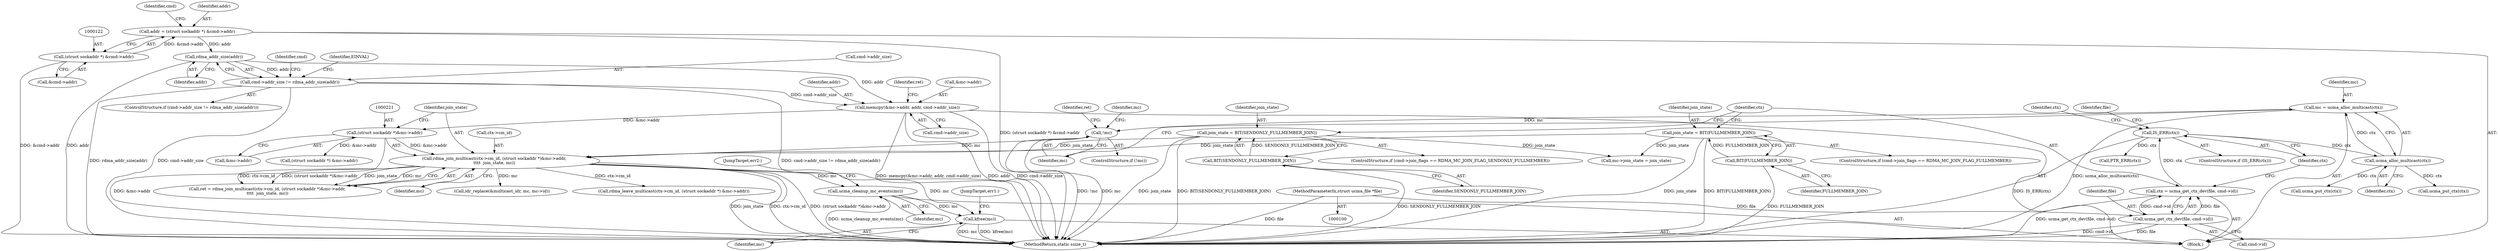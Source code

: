 digraph "0_linux_cb2595c1393b4a5211534e6f0a0fbad369e21ad8_0@API" {
"1000307" [label="(Call,kfree(mc))"];
"1000216" [label="(Call,rdma_join_multicast(ctx->cm_id, (struct sockaddr *)&mc->addr,\n\t\t\t\t  join_state, mc))"];
"1000220" [label="(Call,(struct sockaddr *)&mc->addr)"];
"1000205" [label="(Call,memcpy(&mc->addr, addr, cmd->addr_size))"];
"1000132" [label="(Call,rdma_addr_size(addr))"];
"1000119" [label="(Call,addr = (struct sockaddr *) &cmd->addr)"];
"1000121" [label="(Call,(struct sockaddr *) &cmd->addr)"];
"1000128" [label="(Call,cmd->addr_size != rdma_addr_size(addr))"];
"1000154" [label="(Call,join_state = BIT(SENDONLY_FULLMEMBER_JOIN))"];
"1000156" [label="(Call,BIT(SENDONLY_FULLMEMBER_JOIN))"];
"1000143" [label="(Call,join_state = BIT(FULLMEMBER_JOIN))"];
"1000145" [label="(Call,BIT(FULLMEMBER_JOIN))"];
"1000185" [label="(Call,!mc)"];
"1000180" [label="(Call,mc = ucma_alloc_multicast(ctx))"];
"1000182" [label="(Call,ucma_alloc_multicast(ctx))"];
"1000170" [label="(Call,IS_ERR(ctx))"];
"1000162" [label="(Call,ctx = ucma_get_ctx_dev(file, cmd->id))"];
"1000164" [label="(Call,ucma_get_ctx_dev(file, cmd->id))"];
"1000101" [label="(MethodParameterIn,struct ucma_file *file)"];
"1000287" [label="(Call,ucma_cleanup_mc_events(mc))"];
"1000182" [label="(Call,ucma_alloc_multicast(ctx))"];
"1000166" [label="(Call,cmd->id)"];
"1000307" [label="(Call,kfree(mc))"];
"1000287" [label="(Call,ucma_cleanup_mc_events(mc))"];
"1000128" [label="(Call,cmd->addr_size != rdma_addr_size(addr))"];
"1000319" [label="(MethodReturn,static ssize_t)"];
"1000220" [label="(Call,(struct sockaddr *)&mc->addr)"];
"1000315" [label="(Call,ucma_put_ctx(ctx))"];
"1000281" [label="(Call,(struct sockaddr *) &mc->addr)"];
"1000186" [label="(Identifier,mc)"];
"1000257" [label="(Call,idr_replace(&multicast_idr, mc, mc->id))"];
"1000143" [label="(Call,join_state = BIT(FULLMEMBER_JOIN))"];
"1000130" [label="(Identifier,cmd)"];
"1000137" [label="(ControlStructure,if (cmd->join_flags == RDMA_MC_JOIN_FLAG_FULLMEMBER))"];
"1000215" [label="(Identifier,ret)"];
"1000222" [label="(Call,&mc->addr)"];
"1000180" [label="(Call,mc = ucma_alloc_multicast(ctx))"];
"1000205" [label="(Call,memcpy(&mc->addr, addr, cmd->addr_size))"];
"1000206" [label="(Call,&mc->addr)"];
"1000104" [label="(Block,)"];
"1000277" [label="(Call,rdma_leave_multicast(ctx->cm_id, (struct sockaddr *) &mc->addr))"];
"1000155" [label="(Identifier,join_state)"];
"1000157" [label="(Identifier,SENDONLY_FULLMEMBER_JOIN)"];
"1000140" [label="(Identifier,cmd)"];
"1000210" [label="(Identifier,addr)"];
"1000181" [label="(Identifier,mc)"];
"1000189" [label="(Identifier,ret)"];
"1000171" [label="(Identifier,ctx)"];
"1000165" [label="(Identifier,file)"];
"1000120" [label="(Identifier,addr)"];
"1000184" [label="(ControlStructure,if (!mc))"];
"1000156" [label="(Call,BIT(SENDONLY_FULLMEMBER_JOIN))"];
"1000164" [label="(Call,ucma_get_ctx_dev(file, cmd->id))"];
"1000119" [label="(Call,addr = (struct sockaddr *) &cmd->addr)"];
"1000101" [label="(MethodParameterIn,struct ucma_file *file)"];
"1000136" [label="(Identifier,EINVAL)"];
"1000309" [label="(JumpTarget,err1:)"];
"1000214" [label="(Call,ret = rdma_join_multicast(ctx->cm_id, (struct sockaddr *)&mc->addr,\n\t\t\t\t  join_state, mc))"];
"1000216" [label="(Call,rdma_join_multicast(ctx->cm_id, (struct sockaddr *)&mc->addr,\n\t\t\t\t  join_state, mc))"];
"1000308" [label="(Identifier,mc)"];
"1000148" [label="(ControlStructure,if (cmd->join_flags == RDMA_MC_JOIN_FLAG_SENDONLY_FULLMEMBER))"];
"1000169" [label="(ControlStructure,if (IS_ERR(ctx)))"];
"1000289" [label="(JumpTarget,err2:)"];
"1000211" [label="(Call,cmd->addr_size)"];
"1000146" [label="(Identifier,FULLMEMBER_JOIN)"];
"1000129" [label="(Call,cmd->addr_size)"];
"1000217" [label="(Call,ctx->cm_id)"];
"1000133" [label="(Identifier,addr)"];
"1000183" [label="(Identifier,ctx)"];
"1000178" [label="(Identifier,file)"];
"1000127" [label="(ControlStructure,if (cmd->addr_size != rdma_addr_size(addr)))"];
"1000162" [label="(Call,ctx = ucma_get_ctx_dev(file, cmd->id))"];
"1000163" [label="(Identifier,ctx)"];
"1000195" [label="(Identifier,mc)"];
"1000154" [label="(Call,join_state = BIT(SENDONLY_FULLMEMBER_JOIN))"];
"1000272" [label="(Call,ucma_put_ctx(ctx))"];
"1000226" [label="(Identifier,join_state)"];
"1000288" [label="(Identifier,mc)"];
"1000132" [label="(Call,rdma_addr_size(addr))"];
"1000170" [label="(Call,IS_ERR(ctx))"];
"1000174" [label="(Identifier,ctx)"];
"1000145" [label="(Call,BIT(FULLMEMBER_JOIN))"];
"1000173" [label="(Call,PTR_ERR(ctx))"];
"1000185" [label="(Call,!mc)"];
"1000193" [label="(Call,mc->join_state = join_state)"];
"1000121" [label="(Call,(struct sockaddr *) &cmd->addr)"];
"1000123" [label="(Call,&cmd->addr)"];
"1000227" [label="(Identifier,mc)"];
"1000144" [label="(Identifier,join_state)"];
"1000307" -> "1000104"  [label="AST: "];
"1000307" -> "1000308"  [label="CFG: "];
"1000308" -> "1000307"  [label="AST: "];
"1000309" -> "1000307"  [label="CFG: "];
"1000307" -> "1000319"  [label="DDG: kfree(mc)"];
"1000307" -> "1000319"  [label="DDG: mc"];
"1000216" -> "1000307"  [label="DDG: mc"];
"1000287" -> "1000307"  [label="DDG: mc"];
"1000216" -> "1000214"  [label="AST: "];
"1000216" -> "1000227"  [label="CFG: "];
"1000217" -> "1000216"  [label="AST: "];
"1000220" -> "1000216"  [label="AST: "];
"1000226" -> "1000216"  [label="AST: "];
"1000227" -> "1000216"  [label="AST: "];
"1000214" -> "1000216"  [label="CFG: "];
"1000216" -> "1000319"  [label="DDG: join_state"];
"1000216" -> "1000319"  [label="DDG: ctx->cm_id"];
"1000216" -> "1000319"  [label="DDG: (struct sockaddr *)&mc->addr"];
"1000216" -> "1000214"  [label="DDG: ctx->cm_id"];
"1000216" -> "1000214"  [label="DDG: (struct sockaddr *)&mc->addr"];
"1000216" -> "1000214"  [label="DDG: join_state"];
"1000216" -> "1000214"  [label="DDG: mc"];
"1000220" -> "1000216"  [label="DDG: &mc->addr"];
"1000154" -> "1000216"  [label="DDG: join_state"];
"1000143" -> "1000216"  [label="DDG: join_state"];
"1000185" -> "1000216"  [label="DDG: mc"];
"1000216" -> "1000257"  [label="DDG: mc"];
"1000216" -> "1000277"  [label="DDG: ctx->cm_id"];
"1000216" -> "1000287"  [label="DDG: mc"];
"1000220" -> "1000222"  [label="CFG: "];
"1000221" -> "1000220"  [label="AST: "];
"1000222" -> "1000220"  [label="AST: "];
"1000226" -> "1000220"  [label="CFG: "];
"1000220" -> "1000319"  [label="DDG: &mc->addr"];
"1000205" -> "1000220"  [label="DDG: &mc->addr"];
"1000220" -> "1000281"  [label="DDG: &mc->addr"];
"1000205" -> "1000104"  [label="AST: "];
"1000205" -> "1000211"  [label="CFG: "];
"1000206" -> "1000205"  [label="AST: "];
"1000210" -> "1000205"  [label="AST: "];
"1000211" -> "1000205"  [label="AST: "];
"1000215" -> "1000205"  [label="CFG: "];
"1000205" -> "1000319"  [label="DDG: addr"];
"1000205" -> "1000319"  [label="DDG: cmd->addr_size"];
"1000205" -> "1000319"  [label="DDG: memcpy(&mc->addr, addr, cmd->addr_size)"];
"1000132" -> "1000205"  [label="DDG: addr"];
"1000128" -> "1000205"  [label="DDG: cmd->addr_size"];
"1000132" -> "1000128"  [label="AST: "];
"1000132" -> "1000133"  [label="CFG: "];
"1000133" -> "1000132"  [label="AST: "];
"1000128" -> "1000132"  [label="CFG: "];
"1000132" -> "1000319"  [label="DDG: addr"];
"1000132" -> "1000128"  [label="DDG: addr"];
"1000119" -> "1000132"  [label="DDG: addr"];
"1000119" -> "1000104"  [label="AST: "];
"1000119" -> "1000121"  [label="CFG: "];
"1000120" -> "1000119"  [label="AST: "];
"1000121" -> "1000119"  [label="AST: "];
"1000130" -> "1000119"  [label="CFG: "];
"1000119" -> "1000319"  [label="DDG: (struct sockaddr *) &cmd->addr"];
"1000121" -> "1000119"  [label="DDG: &cmd->addr"];
"1000121" -> "1000123"  [label="CFG: "];
"1000122" -> "1000121"  [label="AST: "];
"1000123" -> "1000121"  [label="AST: "];
"1000121" -> "1000319"  [label="DDG: &cmd->addr"];
"1000128" -> "1000127"  [label="AST: "];
"1000129" -> "1000128"  [label="AST: "];
"1000136" -> "1000128"  [label="CFG: "];
"1000140" -> "1000128"  [label="CFG: "];
"1000128" -> "1000319"  [label="DDG: rdma_addr_size(addr)"];
"1000128" -> "1000319"  [label="DDG: cmd->addr_size"];
"1000128" -> "1000319"  [label="DDG: cmd->addr_size != rdma_addr_size(addr)"];
"1000154" -> "1000148"  [label="AST: "];
"1000154" -> "1000156"  [label="CFG: "];
"1000155" -> "1000154"  [label="AST: "];
"1000156" -> "1000154"  [label="AST: "];
"1000163" -> "1000154"  [label="CFG: "];
"1000154" -> "1000319"  [label="DDG: join_state"];
"1000154" -> "1000319"  [label="DDG: BIT(SENDONLY_FULLMEMBER_JOIN)"];
"1000156" -> "1000154"  [label="DDG: SENDONLY_FULLMEMBER_JOIN"];
"1000154" -> "1000193"  [label="DDG: join_state"];
"1000156" -> "1000157"  [label="CFG: "];
"1000157" -> "1000156"  [label="AST: "];
"1000156" -> "1000319"  [label="DDG: SENDONLY_FULLMEMBER_JOIN"];
"1000143" -> "1000137"  [label="AST: "];
"1000143" -> "1000145"  [label="CFG: "];
"1000144" -> "1000143"  [label="AST: "];
"1000145" -> "1000143"  [label="AST: "];
"1000163" -> "1000143"  [label="CFG: "];
"1000143" -> "1000319"  [label="DDG: join_state"];
"1000143" -> "1000319"  [label="DDG: BIT(FULLMEMBER_JOIN)"];
"1000145" -> "1000143"  [label="DDG: FULLMEMBER_JOIN"];
"1000143" -> "1000193"  [label="DDG: join_state"];
"1000145" -> "1000146"  [label="CFG: "];
"1000146" -> "1000145"  [label="AST: "];
"1000145" -> "1000319"  [label="DDG: FULLMEMBER_JOIN"];
"1000185" -> "1000184"  [label="AST: "];
"1000185" -> "1000186"  [label="CFG: "];
"1000186" -> "1000185"  [label="AST: "];
"1000189" -> "1000185"  [label="CFG: "];
"1000195" -> "1000185"  [label="CFG: "];
"1000185" -> "1000319"  [label="DDG: !mc"];
"1000185" -> "1000319"  [label="DDG: mc"];
"1000180" -> "1000185"  [label="DDG: mc"];
"1000180" -> "1000104"  [label="AST: "];
"1000180" -> "1000182"  [label="CFG: "];
"1000181" -> "1000180"  [label="AST: "];
"1000182" -> "1000180"  [label="AST: "];
"1000186" -> "1000180"  [label="CFG: "];
"1000180" -> "1000319"  [label="DDG: ucma_alloc_multicast(ctx)"];
"1000182" -> "1000180"  [label="DDG: ctx"];
"1000182" -> "1000183"  [label="CFG: "];
"1000183" -> "1000182"  [label="AST: "];
"1000170" -> "1000182"  [label="DDG: ctx"];
"1000182" -> "1000272"  [label="DDG: ctx"];
"1000182" -> "1000315"  [label="DDG: ctx"];
"1000170" -> "1000169"  [label="AST: "];
"1000170" -> "1000171"  [label="CFG: "];
"1000171" -> "1000170"  [label="AST: "];
"1000174" -> "1000170"  [label="CFG: "];
"1000178" -> "1000170"  [label="CFG: "];
"1000170" -> "1000319"  [label="DDG: IS_ERR(ctx)"];
"1000162" -> "1000170"  [label="DDG: ctx"];
"1000170" -> "1000173"  [label="DDG: ctx"];
"1000162" -> "1000104"  [label="AST: "];
"1000162" -> "1000164"  [label="CFG: "];
"1000163" -> "1000162"  [label="AST: "];
"1000164" -> "1000162"  [label="AST: "];
"1000171" -> "1000162"  [label="CFG: "];
"1000162" -> "1000319"  [label="DDG: ucma_get_ctx_dev(file, cmd->id)"];
"1000164" -> "1000162"  [label="DDG: file"];
"1000164" -> "1000162"  [label="DDG: cmd->id"];
"1000164" -> "1000166"  [label="CFG: "];
"1000165" -> "1000164"  [label="AST: "];
"1000166" -> "1000164"  [label="AST: "];
"1000164" -> "1000319"  [label="DDG: cmd->id"];
"1000164" -> "1000319"  [label="DDG: file"];
"1000101" -> "1000164"  [label="DDG: file"];
"1000101" -> "1000100"  [label="AST: "];
"1000101" -> "1000319"  [label="DDG: file"];
"1000287" -> "1000104"  [label="AST: "];
"1000287" -> "1000288"  [label="CFG: "];
"1000288" -> "1000287"  [label="AST: "];
"1000289" -> "1000287"  [label="CFG: "];
"1000287" -> "1000319"  [label="DDG: ucma_cleanup_mc_events(mc)"];
}
